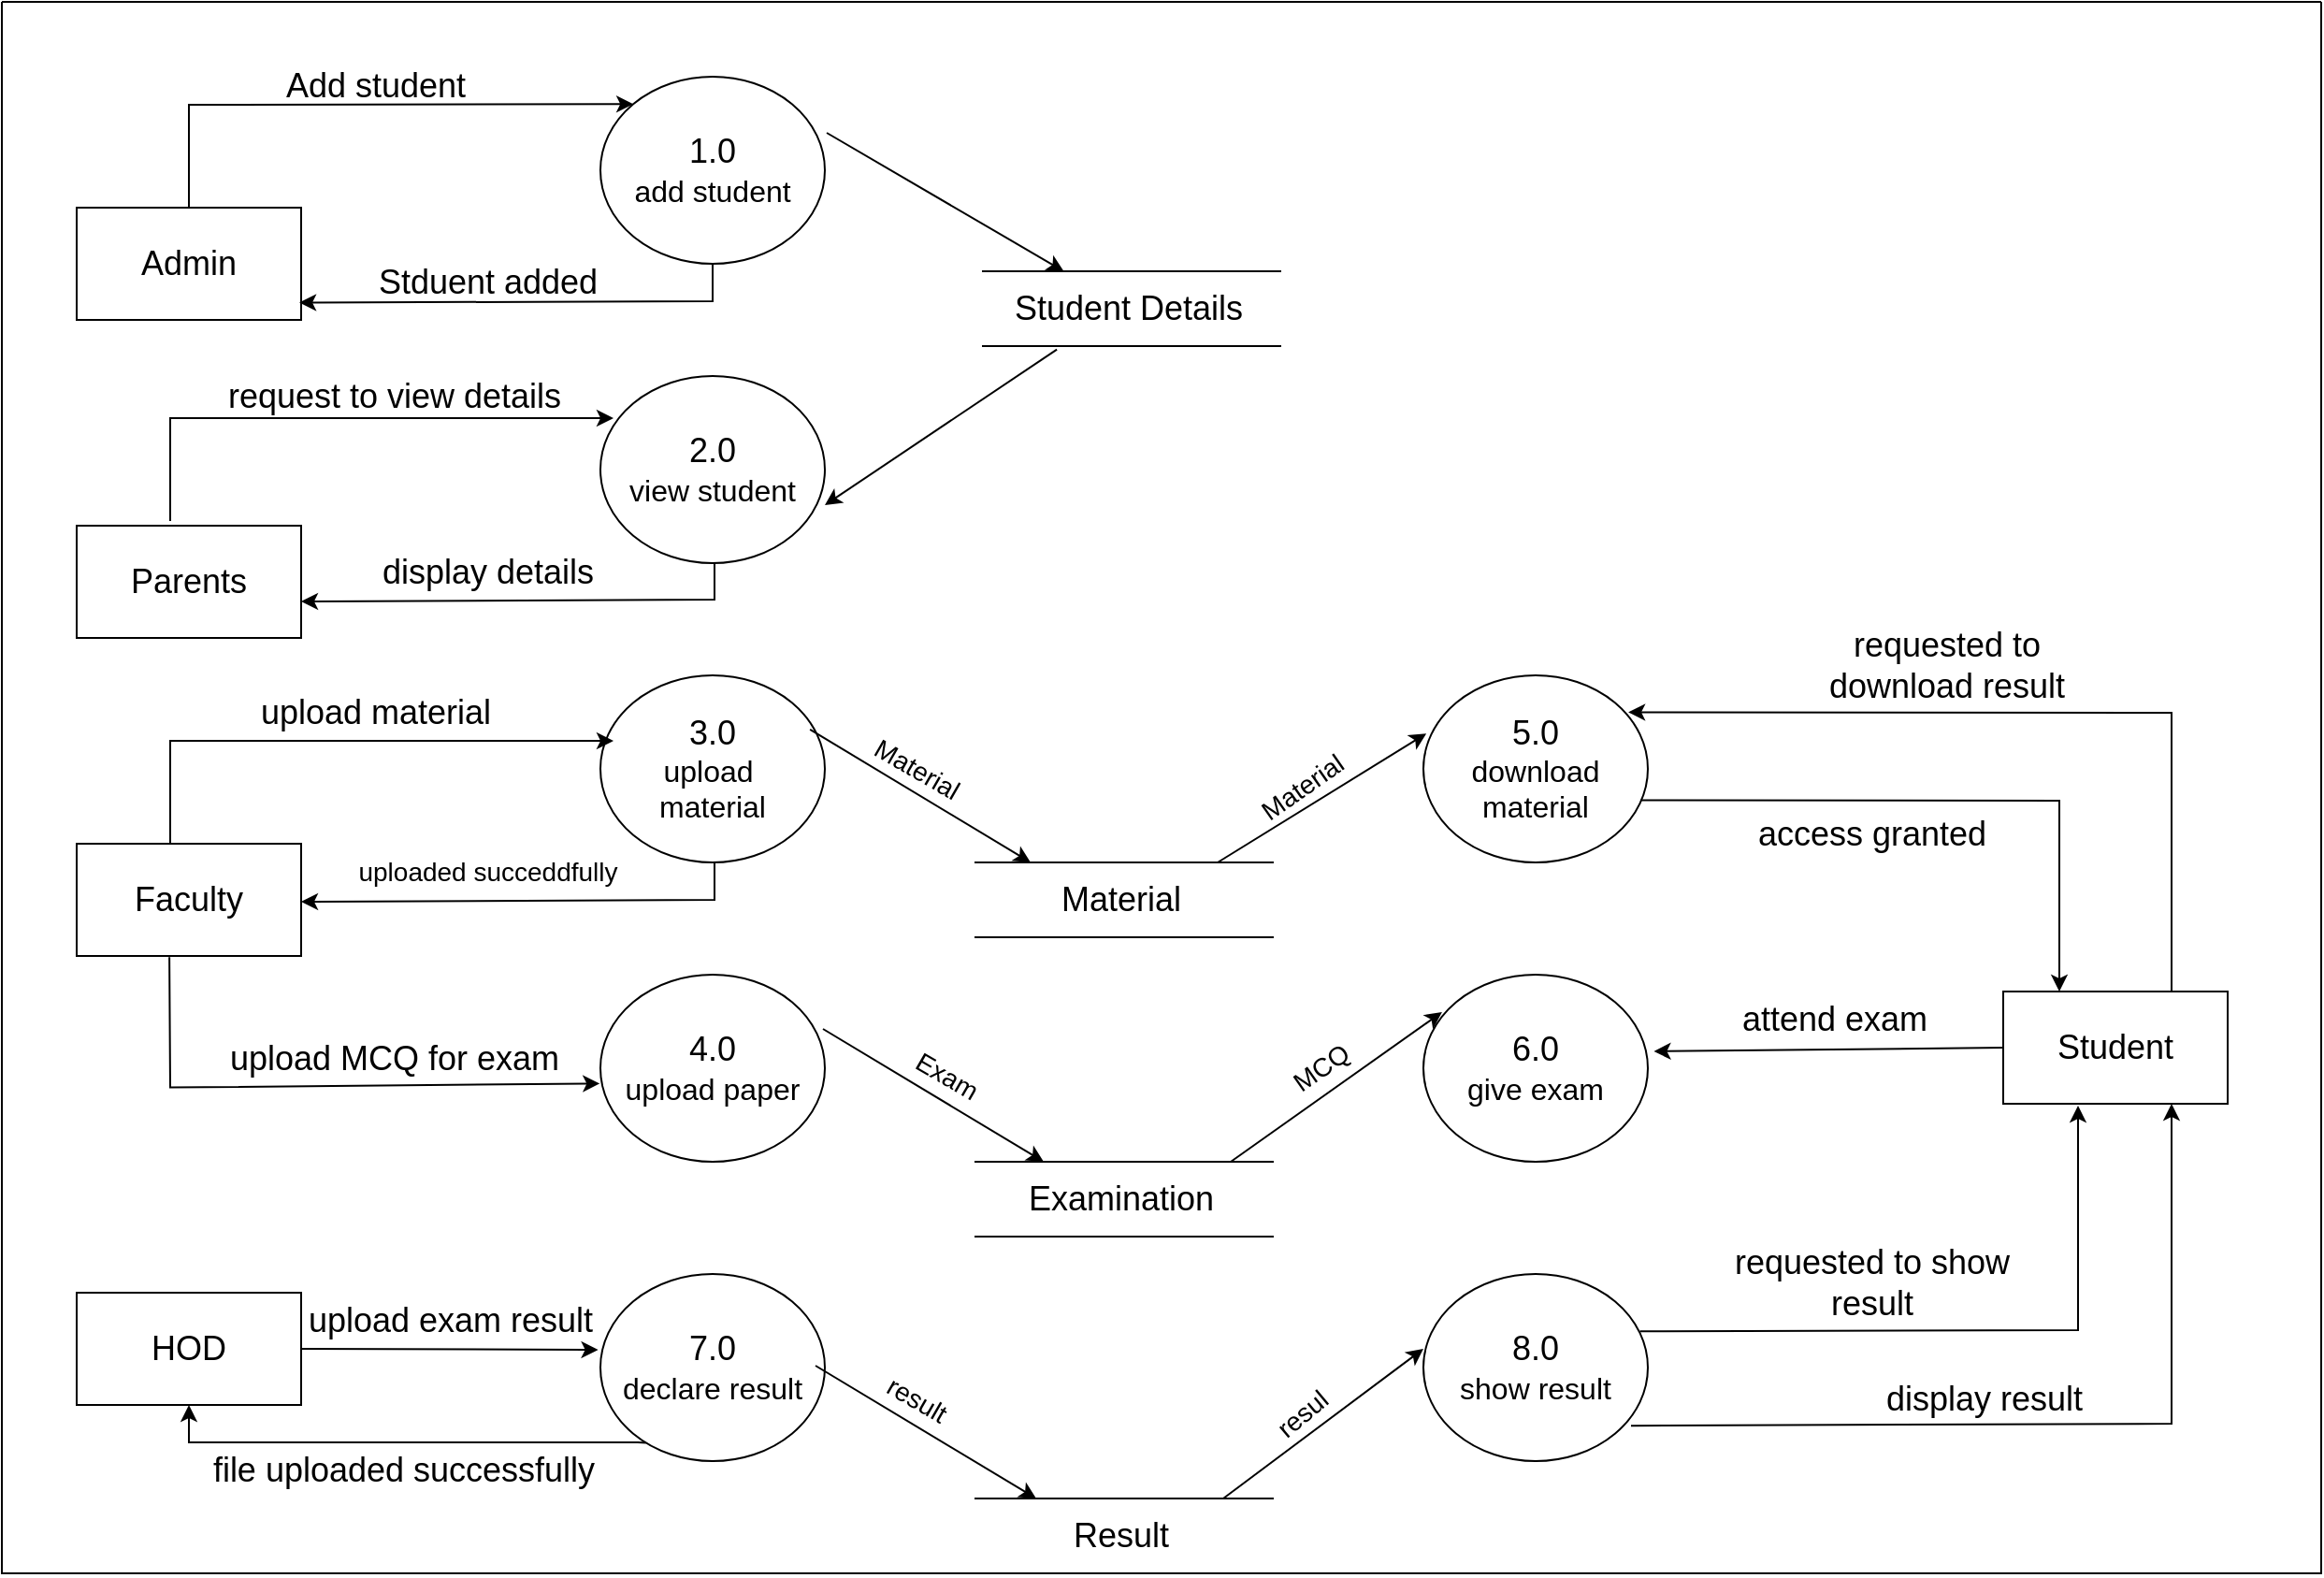 <mxfile version="24.7.16">
  <diagram name="Page-1" id="wJGykfC-aL0oim8aarX3">
    <mxGraphModel dx="3430" dy="1114" grid="1" gridSize="10" guides="1" tooltips="1" connect="1" arrows="1" fold="1" page="1" pageScale="1" pageWidth="850" pageHeight="1100" math="0" shadow="0">
      <root>
        <mxCell id="0" />
        <mxCell id="1" parent="0" />
        <mxCell id="D2elHLE1JnuMCZE4Ro4f-1" value="&lt;font style=&quot;font-size: 18px;&quot;&gt;4.0&lt;/font&gt;&lt;div&gt;&lt;font size=&quot;3&quot;&gt;upload paper&lt;/font&gt;&lt;/div&gt;" style="ellipse;whiteSpace=wrap;html=1;" vertex="1" parent="1">
          <mxGeometry x="200" y="520" width="120" height="100" as="geometry" />
        </mxCell>
        <mxCell id="D2elHLE1JnuMCZE4Ro4f-3" value="&lt;font style=&quot;font-size: 18px;&quot;&gt;3.0&lt;/font&gt;&lt;div&gt;&lt;font size=&quot;3&quot;&gt;upload&amp;nbsp;&lt;/font&gt;&lt;/div&gt;&lt;div&gt;&lt;font size=&quot;3&quot;&gt;material&lt;/font&gt;&lt;/div&gt;" style="ellipse;whiteSpace=wrap;html=1;" vertex="1" parent="1">
          <mxGeometry x="200" y="360" width="120" height="100" as="geometry" />
        </mxCell>
        <mxCell id="D2elHLE1JnuMCZE4Ro4f-4" value="&lt;font style=&quot;font-size: 18px;&quot;&gt;2.0&lt;/font&gt;&lt;div&gt;&lt;font size=&quot;3&quot;&gt;view student&lt;/font&gt;&lt;/div&gt;" style="ellipse;whiteSpace=wrap;html=1;" vertex="1" parent="1">
          <mxGeometry x="200" y="200" width="120" height="100" as="geometry" />
        </mxCell>
        <mxCell id="D2elHLE1JnuMCZE4Ro4f-5" value="&lt;font style=&quot;font-size: 18px;&quot;&gt;1.0&lt;/font&gt;&lt;div&gt;&lt;font size=&quot;3&quot;&gt;add student&lt;/font&gt;&lt;/div&gt;" style="ellipse;whiteSpace=wrap;html=1;" vertex="1" parent="1">
          <mxGeometry x="200" y="40" width="120" height="100" as="geometry" />
        </mxCell>
        <mxCell id="D2elHLE1JnuMCZE4Ro4f-6" value="&lt;font style=&quot;font-size: 18px;&quot;&gt;7.0&lt;/font&gt;&lt;div&gt;&lt;font size=&quot;3&quot;&gt;declare result&lt;/font&gt;&lt;/div&gt;" style="ellipse;whiteSpace=wrap;html=1;" vertex="1" parent="1">
          <mxGeometry x="200" y="680" width="120" height="100" as="geometry" />
        </mxCell>
        <mxCell id="D2elHLE1JnuMCZE4Ro4f-7" value="&lt;font style=&quot;font-size: 18px;&quot;&gt;8.0&lt;/font&gt;&lt;div&gt;&lt;font size=&quot;3&quot;&gt;show result&lt;/font&gt;&lt;/div&gt;" style="ellipse;whiteSpace=wrap;html=1;" vertex="1" parent="1">
          <mxGeometry x="640" y="680" width="120" height="100" as="geometry" />
        </mxCell>
        <mxCell id="D2elHLE1JnuMCZE4Ro4f-8" value="&lt;font style=&quot;font-size: 18px;&quot;&gt;6.0&lt;/font&gt;&lt;div&gt;&lt;font size=&quot;3&quot;&gt;give exam&lt;/font&gt;&lt;/div&gt;" style="ellipse;whiteSpace=wrap;html=1;" vertex="1" parent="1">
          <mxGeometry x="640" y="520" width="120" height="100" as="geometry" />
        </mxCell>
        <mxCell id="D2elHLE1JnuMCZE4Ro4f-9" value="&lt;font style=&quot;font-size: 18px;&quot;&gt;5.0&lt;/font&gt;&lt;div&gt;&lt;font size=&quot;3&quot;&gt;download&lt;/font&gt;&lt;/div&gt;&lt;div&gt;&lt;font size=&quot;3&quot;&gt;material&lt;/font&gt;&lt;/div&gt;" style="ellipse;whiteSpace=wrap;html=1;" vertex="1" parent="1">
          <mxGeometry x="640" y="360" width="120" height="100" as="geometry" />
        </mxCell>
        <mxCell id="D2elHLE1JnuMCZE4Ro4f-14" value="" style="group" vertex="1" connectable="0" parent="1">
          <mxGeometry x="400" y="800" width="160" height="40" as="geometry" />
        </mxCell>
        <mxCell id="D2elHLE1JnuMCZE4Ro4f-10" value="" style="endArrow=none;html=1;rounded=0;" edge="1" parent="D2elHLE1JnuMCZE4Ro4f-14">
          <mxGeometry width="50" height="50" relative="1" as="geometry">
            <mxPoint as="sourcePoint" />
            <mxPoint x="160" as="targetPoint" />
          </mxGeometry>
        </mxCell>
        <mxCell id="D2elHLE1JnuMCZE4Ro4f-11" value="" style="endArrow=none;html=1;rounded=0;" edge="1" parent="D2elHLE1JnuMCZE4Ro4f-14">
          <mxGeometry width="50" height="50" relative="1" as="geometry">
            <mxPoint y="40" as="sourcePoint" />
            <mxPoint x="160" y="40" as="targetPoint" />
          </mxGeometry>
        </mxCell>
        <mxCell id="D2elHLE1JnuMCZE4Ro4f-13" value="&lt;font style=&quot;font-size: 18px;&quot;&gt;Result&lt;/font&gt;" style="text;html=1;align=center;verticalAlign=middle;resizable=0;points=[];autosize=1;strokeColor=none;fillColor=none;" vertex="1" parent="D2elHLE1JnuMCZE4Ro4f-14">
          <mxGeometry x="43" width="70" height="40" as="geometry" />
        </mxCell>
        <mxCell id="D2elHLE1JnuMCZE4Ro4f-15" value="" style="group" vertex="1" connectable="0" parent="1">
          <mxGeometry x="400" y="460" width="160" height="40" as="geometry" />
        </mxCell>
        <mxCell id="D2elHLE1JnuMCZE4Ro4f-16" value="" style="endArrow=none;html=1;rounded=0;" edge="1" parent="D2elHLE1JnuMCZE4Ro4f-15">
          <mxGeometry width="50" height="50" relative="1" as="geometry">
            <mxPoint as="sourcePoint" />
            <mxPoint x="160" as="targetPoint" />
          </mxGeometry>
        </mxCell>
        <mxCell id="D2elHLE1JnuMCZE4Ro4f-17" value="" style="endArrow=none;html=1;rounded=0;" edge="1" parent="D2elHLE1JnuMCZE4Ro4f-15">
          <mxGeometry width="50" height="50" relative="1" as="geometry">
            <mxPoint y="40" as="sourcePoint" />
            <mxPoint x="160" y="40" as="targetPoint" />
          </mxGeometry>
        </mxCell>
        <mxCell id="D2elHLE1JnuMCZE4Ro4f-18" value="&lt;font style=&quot;font-size: 18px;&quot;&gt;Material&lt;/font&gt;" style="text;html=1;align=center;verticalAlign=middle;resizable=0;points=[];autosize=1;strokeColor=none;fillColor=none;" vertex="1" parent="D2elHLE1JnuMCZE4Ro4f-15">
          <mxGeometry x="33" width="90" height="40" as="geometry" />
        </mxCell>
        <mxCell id="D2elHLE1JnuMCZE4Ro4f-19" value="" style="group" vertex="1" connectable="0" parent="1">
          <mxGeometry x="400" y="620" width="160" height="40" as="geometry" />
        </mxCell>
        <mxCell id="D2elHLE1JnuMCZE4Ro4f-20" value="" style="endArrow=none;html=1;rounded=0;" edge="1" parent="D2elHLE1JnuMCZE4Ro4f-19">
          <mxGeometry width="50" height="50" relative="1" as="geometry">
            <mxPoint as="sourcePoint" />
            <mxPoint x="160" as="targetPoint" />
          </mxGeometry>
        </mxCell>
        <mxCell id="D2elHLE1JnuMCZE4Ro4f-21" value="" style="endArrow=none;html=1;rounded=0;" edge="1" parent="D2elHLE1JnuMCZE4Ro4f-19">
          <mxGeometry width="50" height="50" relative="1" as="geometry">
            <mxPoint y="40" as="sourcePoint" />
            <mxPoint x="160" y="40" as="targetPoint" />
          </mxGeometry>
        </mxCell>
        <mxCell id="D2elHLE1JnuMCZE4Ro4f-22" value="&lt;font style=&quot;font-size: 18px;&quot;&gt;Examination&lt;/font&gt;" style="text;html=1;align=center;verticalAlign=middle;resizable=0;points=[];autosize=1;strokeColor=none;fillColor=none;" vertex="1" parent="D2elHLE1JnuMCZE4Ro4f-19">
          <mxGeometry x="18" width="120" height="40" as="geometry" />
        </mxCell>
        <mxCell id="D2elHLE1JnuMCZE4Ro4f-30" value="" style="group" vertex="1" connectable="0" parent="1">
          <mxGeometry x="404" y="144" width="160" height="40" as="geometry" />
        </mxCell>
        <mxCell id="D2elHLE1JnuMCZE4Ro4f-31" value="" style="endArrow=none;html=1;rounded=0;" edge="1" parent="D2elHLE1JnuMCZE4Ro4f-30">
          <mxGeometry width="50" height="50" relative="1" as="geometry">
            <mxPoint as="sourcePoint" />
            <mxPoint x="160" as="targetPoint" />
          </mxGeometry>
        </mxCell>
        <mxCell id="D2elHLE1JnuMCZE4Ro4f-32" value="" style="endArrow=none;html=1;rounded=0;" edge="1" parent="D2elHLE1JnuMCZE4Ro4f-30">
          <mxGeometry width="50" height="50" relative="1" as="geometry">
            <mxPoint y="40" as="sourcePoint" />
            <mxPoint x="160" y="40" as="targetPoint" />
          </mxGeometry>
        </mxCell>
        <mxCell id="D2elHLE1JnuMCZE4Ro4f-33" value="&lt;font style=&quot;font-size: 18px;&quot;&gt;Student Details&lt;/font&gt;" style="text;html=1;align=center;verticalAlign=middle;resizable=0;points=[];autosize=1;strokeColor=none;fillColor=none;" vertex="1" parent="D2elHLE1JnuMCZE4Ro4f-30">
          <mxGeometry x="3" width="150" height="40" as="geometry" />
        </mxCell>
        <mxCell id="D2elHLE1JnuMCZE4Ro4f-34" value="" style="endArrow=classic;html=1;rounded=0;exitX=0.977;exitY=0.362;exitDx=0;exitDy=0;exitPerimeter=0;" edge="1" parent="1" target="D2elHLE1JnuMCZE4Ro4f-33">
          <mxGeometry width="50" height="50" relative="1" as="geometry">
            <mxPoint x="321" y="70" as="sourcePoint" />
            <mxPoint x="474" y="234" as="targetPoint" />
          </mxGeometry>
        </mxCell>
        <mxCell id="D2elHLE1JnuMCZE4Ro4f-35" value="" style="endArrow=classic;html=1;rounded=0;entryX=0.964;entryY=0.747;entryDx=0;entryDy=0;entryPerimeter=0;exitX=0.247;exitY=1.045;exitDx=0;exitDy=0;exitPerimeter=0;" edge="1" parent="1" source="D2elHLE1JnuMCZE4Ro4f-33">
          <mxGeometry width="50" height="50" relative="1" as="geometry">
            <mxPoint x="424" y="284" as="sourcePoint" />
            <mxPoint x="320" y="269" as="targetPoint" />
          </mxGeometry>
        </mxCell>
        <mxCell id="D2elHLE1JnuMCZE4Ro4f-36" value="" style="endArrow=classic;html=1;rounded=0;exitX=0.934;exitY=0.289;exitDx=0;exitDy=0;exitPerimeter=0;" edge="1" parent="1" source="D2elHLE1JnuMCZE4Ro4f-3">
          <mxGeometry width="50" height="50" relative="1" as="geometry">
            <mxPoint x="420" y="550" as="sourcePoint" />
            <mxPoint x="430" y="460" as="targetPoint" />
          </mxGeometry>
        </mxCell>
        <mxCell id="D2elHLE1JnuMCZE4Ro4f-37" value="" style="endArrow=classic;html=1;rounded=0;entryX=0.013;entryY=0.311;entryDx=0;entryDy=0;entryPerimeter=0;" edge="1" parent="1" target="D2elHLE1JnuMCZE4Ro4f-9">
          <mxGeometry width="50" height="50" relative="1" as="geometry">
            <mxPoint x="530" y="460" as="sourcePoint" />
            <mxPoint x="470" y="500" as="targetPoint" />
          </mxGeometry>
        </mxCell>
        <mxCell id="D2elHLE1JnuMCZE4Ro4f-38" value="" style="endArrow=classic;html=1;rounded=0;exitX=0.934;exitY=0.289;exitDx=0;exitDy=0;exitPerimeter=0;" edge="1" parent="1">
          <mxGeometry width="50" height="50" relative="1" as="geometry">
            <mxPoint x="319" y="549" as="sourcePoint" />
            <mxPoint x="437" y="620" as="targetPoint" />
          </mxGeometry>
        </mxCell>
        <mxCell id="D2elHLE1JnuMCZE4Ro4f-39" value="" style="endArrow=classic;html=1;rounded=0;entryX=0.083;entryY=0.2;entryDx=0;entryDy=0;entryPerimeter=0;" edge="1" parent="1" target="D2elHLE1JnuMCZE4Ro4f-8">
          <mxGeometry width="50" height="50" relative="1" as="geometry">
            <mxPoint x="537" y="620" as="sourcePoint" />
            <mxPoint x="649" y="551" as="targetPoint" />
          </mxGeometry>
        </mxCell>
        <mxCell id="D2elHLE1JnuMCZE4Ro4f-40" value="" style="endArrow=classic;html=1;rounded=0;exitX=0.934;exitY=0.289;exitDx=0;exitDy=0;exitPerimeter=0;" edge="1" parent="1">
          <mxGeometry width="50" height="50" relative="1" as="geometry">
            <mxPoint x="315" y="729" as="sourcePoint" />
            <mxPoint x="433" y="800" as="targetPoint" />
          </mxGeometry>
        </mxCell>
        <mxCell id="D2elHLE1JnuMCZE4Ro4f-41" value="" style="endArrow=classic;html=1;rounded=0;entryX=0;entryY=0.4;entryDx=0;entryDy=0;entryPerimeter=0;" edge="1" parent="1" target="D2elHLE1JnuMCZE4Ro4f-7">
          <mxGeometry width="50" height="50" relative="1" as="geometry">
            <mxPoint x="533" y="800" as="sourcePoint" />
            <mxPoint x="645" y="731" as="targetPoint" />
          </mxGeometry>
        </mxCell>
        <mxCell id="D2elHLE1JnuMCZE4Ro4f-42" value="&lt;font style=&quot;font-size: 14px;&quot;&gt;Material&lt;/font&gt;" style="text;html=1;align=center;verticalAlign=middle;resizable=0;points=[];autosize=1;strokeColor=none;fillColor=none;rotation=30;" vertex="1" parent="1">
          <mxGeometry x="334" y="395" width="70" height="30" as="geometry" />
        </mxCell>
        <mxCell id="D2elHLE1JnuMCZE4Ro4f-43" value="&lt;font style=&quot;font-size: 14px;&quot;&gt;Material&lt;/font&gt;" style="text;html=1;align=center;verticalAlign=middle;resizable=0;points=[];autosize=1;strokeColor=none;fillColor=none;rotation=-35;" vertex="1" parent="1">
          <mxGeometry x="540" y="405" width="70" height="30" as="geometry" />
        </mxCell>
        <mxCell id="D2elHLE1JnuMCZE4Ro4f-45" value="&lt;font style=&quot;font-size: 14px;&quot;&gt;result&lt;/font&gt;" style="text;html=1;align=center;verticalAlign=middle;resizable=0;points=[];autosize=1;strokeColor=none;fillColor=none;rotation=30;" vertex="1" parent="1">
          <mxGeometry x="339" y="732" width="60" height="30" as="geometry" />
        </mxCell>
        <mxCell id="D2elHLE1JnuMCZE4Ro4f-46" value="&lt;font style=&quot;font-size: 14px;&quot;&gt;Exam&lt;/font&gt;" style="text;html=1;align=center;verticalAlign=middle;resizable=0;points=[];autosize=1;strokeColor=none;fillColor=none;rotation=30;" vertex="1" parent="1">
          <mxGeometry x="355" y="559" width="60" height="30" as="geometry" />
        </mxCell>
        <mxCell id="D2elHLE1JnuMCZE4Ro4f-47" value="&lt;font style=&quot;font-size: 14px;&quot;&gt;resul&lt;/font&gt;" style="text;html=1;align=center;verticalAlign=middle;resizable=0;points=[];autosize=1;strokeColor=none;fillColor=none;rotation=-40;" vertex="1" parent="1">
          <mxGeometry x="550" y="740" width="50" height="30" as="geometry" />
        </mxCell>
        <mxCell id="D2elHLE1JnuMCZE4Ro4f-48" value="&lt;font style=&quot;font-size: 14px;&quot;&gt;MCQ&lt;/font&gt;" style="text;html=1;align=center;verticalAlign=middle;resizable=0;points=[];autosize=1;strokeColor=none;fillColor=none;rotation=-35;" vertex="1" parent="1">
          <mxGeometry x="555" y="555" width="60" height="30" as="geometry" />
        </mxCell>
        <mxCell id="D2elHLE1JnuMCZE4Ro4f-49" value="&lt;font style=&quot;font-size: 18px;&quot;&gt;Admin&lt;/font&gt;" style="rounded=0;whiteSpace=wrap;html=1;" vertex="1" parent="1">
          <mxGeometry x="-80" y="110" width="120" height="60" as="geometry" />
        </mxCell>
        <mxCell id="D2elHLE1JnuMCZE4Ro4f-50" value="&lt;font style=&quot;font-size: 18px;&quot;&gt;HOD&lt;/font&gt;" style="rounded=0;whiteSpace=wrap;html=1;" vertex="1" parent="1">
          <mxGeometry x="-80" y="690" width="120" height="60" as="geometry" />
        </mxCell>
        <mxCell id="D2elHLE1JnuMCZE4Ro4f-51" value="&lt;font style=&quot;font-size: 18px;&quot;&gt;Faculty&lt;/font&gt;" style="rounded=0;whiteSpace=wrap;html=1;" vertex="1" parent="1">
          <mxGeometry x="-80" y="450" width="120" height="60" as="geometry" />
        </mxCell>
        <mxCell id="D2elHLE1JnuMCZE4Ro4f-52" value="&lt;font style=&quot;font-size: 18px;&quot;&gt;Parents&lt;/font&gt;" style="rounded=0;whiteSpace=wrap;html=1;" vertex="1" parent="1">
          <mxGeometry x="-80" y="280" width="120" height="60" as="geometry" />
        </mxCell>
        <mxCell id="D2elHLE1JnuMCZE4Ro4f-53" value="" style="endArrow=classic;html=1;rounded=0;entryX=0;entryY=0;entryDx=0;entryDy=0;exitX=0.5;exitY=0;exitDx=0;exitDy=0;" edge="1" parent="1" source="D2elHLE1JnuMCZE4Ro4f-49" target="D2elHLE1JnuMCZE4Ro4f-5">
          <mxGeometry width="50" height="50" relative="1" as="geometry">
            <mxPoint x="350" y="250" as="sourcePoint" />
            <mxPoint x="400" y="200" as="targetPoint" />
            <Array as="points">
              <mxPoint x="-20" y="55" />
            </Array>
          </mxGeometry>
        </mxCell>
        <mxCell id="D2elHLE1JnuMCZE4Ro4f-54" value="" style="endArrow=classic;html=1;rounded=0;entryX=0.992;entryY=0.846;entryDx=0;entryDy=0;exitX=0.5;exitY=1;exitDx=0;exitDy=0;entryPerimeter=0;" edge="1" parent="1" source="D2elHLE1JnuMCZE4Ro4f-5" target="D2elHLE1JnuMCZE4Ro4f-49">
          <mxGeometry width="50" height="50" relative="1" as="geometry">
            <mxPoint x="350" y="250" as="sourcePoint" />
            <mxPoint x="400" y="200" as="targetPoint" />
            <Array as="points">
              <mxPoint x="260" y="160" />
            </Array>
          </mxGeometry>
        </mxCell>
        <mxCell id="D2elHLE1JnuMCZE4Ro4f-57" value="" style="endArrow=classic;html=1;rounded=0;entryX=0;entryY=0;entryDx=0;entryDy=0;exitX=0.5;exitY=0;exitDx=0;exitDy=0;" edge="1" parent="1">
          <mxGeometry width="50" height="50" relative="1" as="geometry">
            <mxPoint x="-30" y="277.5" as="sourcePoint" />
            <mxPoint x="207" y="222.5" as="targetPoint" />
            <Array as="points">
              <mxPoint x="-30" y="222.5" />
            </Array>
          </mxGeometry>
        </mxCell>
        <mxCell id="D2elHLE1JnuMCZE4Ro4f-58" value="" style="endArrow=classic;html=1;rounded=0;entryX=0.992;entryY=0.846;entryDx=0;entryDy=0;exitX=0.5;exitY=1;exitDx=0;exitDy=0;entryPerimeter=0;" edge="1" parent="1">
          <mxGeometry width="50" height="50" relative="1" as="geometry">
            <mxPoint x="261" y="299.5" as="sourcePoint" />
            <mxPoint x="40" y="320.5" as="targetPoint" />
            <Array as="points">
              <mxPoint x="261" y="319.5" />
            </Array>
          </mxGeometry>
        </mxCell>
        <mxCell id="D2elHLE1JnuMCZE4Ro4f-59" value="" style="endArrow=classic;html=1;rounded=0;entryX=0;entryY=0;entryDx=0;entryDy=0;exitX=0.5;exitY=0;exitDx=0;exitDy=0;" edge="1" parent="1">
          <mxGeometry width="50" height="50" relative="1" as="geometry">
            <mxPoint x="-30" y="450" as="sourcePoint" />
            <mxPoint x="207" y="395" as="targetPoint" />
            <Array as="points">
              <mxPoint x="-30" y="395" />
            </Array>
          </mxGeometry>
        </mxCell>
        <mxCell id="D2elHLE1JnuMCZE4Ro4f-60" value="" style="endArrow=classic;html=1;rounded=0;entryX=0.992;entryY=0.846;entryDx=0;entryDy=0;exitX=0.5;exitY=1;exitDx=0;exitDy=0;entryPerimeter=0;" edge="1" parent="1">
          <mxGeometry width="50" height="50" relative="1" as="geometry">
            <mxPoint x="261" y="460" as="sourcePoint" />
            <mxPoint x="40" y="481" as="targetPoint" />
            <Array as="points">
              <mxPoint x="261" y="480" />
            </Array>
          </mxGeometry>
        </mxCell>
        <mxCell id="D2elHLE1JnuMCZE4Ro4f-61" value="" style="endArrow=classic;html=1;rounded=0;entryX=-0.003;entryY=0.582;entryDx=0;entryDy=0;exitX=0.413;exitY=1.011;exitDx=0;exitDy=0;exitPerimeter=0;entryPerimeter=0;" edge="1" parent="1" source="D2elHLE1JnuMCZE4Ro4f-51" target="D2elHLE1JnuMCZE4Ro4f-1">
          <mxGeometry width="50" height="50" relative="1" as="geometry">
            <mxPoint x="-32.6" y="510.0" as="sourcePoint" />
            <mxPoint x="200" y="559.3" as="targetPoint" />
            <Array as="points">
              <mxPoint x="-30" y="580.3" />
            </Array>
          </mxGeometry>
        </mxCell>
        <mxCell id="D2elHLE1JnuMCZE4Ro4f-63" value="" style="endArrow=classic;html=1;rounded=0;entryX=0.5;entryY=1;entryDx=0;entryDy=0;exitX=0.203;exitY=0.903;exitDx=0;exitDy=0;exitPerimeter=0;" edge="1" parent="1" source="D2elHLE1JnuMCZE4Ro4f-6" target="D2elHLE1JnuMCZE4Ro4f-50">
          <mxGeometry width="50" height="50" relative="1" as="geometry">
            <mxPoint x="220" y="790" as="sourcePoint" />
            <mxPoint x="-21" y="791" as="targetPoint" />
            <Array as="points">
              <mxPoint x="220" y="770" />
              <mxPoint x="-20" y="770" />
            </Array>
          </mxGeometry>
        </mxCell>
        <mxCell id="D2elHLE1JnuMCZE4Ro4f-64" value="" style="endArrow=classic;html=1;rounded=0;exitX=1;exitY=0.5;exitDx=0;exitDy=0;entryX=-0.01;entryY=0.405;entryDx=0;entryDy=0;entryPerimeter=0;" edge="1" parent="1" source="D2elHLE1JnuMCZE4Ro4f-50" target="D2elHLE1JnuMCZE4Ro4f-6">
          <mxGeometry width="50" height="50" relative="1" as="geometry">
            <mxPoint x="130" y="730" as="sourcePoint" />
            <mxPoint x="180" y="680" as="targetPoint" />
          </mxGeometry>
        </mxCell>
        <mxCell id="D2elHLE1JnuMCZE4Ro4f-65" value="&lt;font style=&quot;font-size: 18px;&quot;&gt;Student&lt;/font&gt;" style="rounded=0;whiteSpace=wrap;html=1;" vertex="1" parent="1">
          <mxGeometry x="950" y="529" width="120" height="60" as="geometry" />
        </mxCell>
        <mxCell id="D2elHLE1JnuMCZE4Ro4f-66" value="" style="endArrow=classic;html=1;rounded=0;entryX=1.027;entryY=0.41;entryDx=0;entryDy=0;entryPerimeter=0;exitX=0;exitY=0.5;exitDx=0;exitDy=0;" edge="1" parent="1" source="D2elHLE1JnuMCZE4Ro4f-65" target="D2elHLE1JnuMCZE4Ro4f-8">
          <mxGeometry width="50" height="50" relative="1" as="geometry">
            <mxPoint x="730" y="660" as="sourcePoint" />
            <mxPoint x="780" y="610" as="targetPoint" />
          </mxGeometry>
        </mxCell>
        <mxCell id="D2elHLE1JnuMCZE4Ro4f-67" value="" style="endArrow=classic;html=1;rounded=0;exitX=0.925;exitY=0.811;exitDx=0;exitDy=0;exitPerimeter=0;entryX=0.75;entryY=1;entryDx=0;entryDy=0;" edge="1" parent="1" source="D2elHLE1JnuMCZE4Ro4f-7" target="D2elHLE1JnuMCZE4Ro4f-65">
          <mxGeometry width="50" height="50" relative="1" as="geometry">
            <mxPoint x="730" y="660" as="sourcePoint" />
            <mxPoint x="1020" y="590" as="targetPoint" />
            <Array as="points">
              <mxPoint x="1040" y="760" />
            </Array>
          </mxGeometry>
        </mxCell>
        <mxCell id="D2elHLE1JnuMCZE4Ro4f-68" value="" style="endArrow=classic;html=1;rounded=0;entryX=0.913;entryY=0.197;entryDx=0;entryDy=0;exitX=0.75;exitY=0;exitDx=0;exitDy=0;entryPerimeter=0;" edge="1" parent="1" source="D2elHLE1JnuMCZE4Ro4f-65" target="D2elHLE1JnuMCZE4Ro4f-9">
          <mxGeometry width="50" height="50" relative="1" as="geometry">
            <mxPoint x="950" y="670" as="sourcePoint" />
            <mxPoint x="1000" y="620" as="targetPoint" />
            <Array as="points">
              <mxPoint x="1040" y="380" />
            </Array>
          </mxGeometry>
        </mxCell>
        <mxCell id="D2elHLE1JnuMCZE4Ro4f-69" value="" style="endArrow=classic;html=1;rounded=0;exitX=0.968;exitY=0.668;exitDx=0;exitDy=0;exitPerimeter=0;entryX=0.25;entryY=0;entryDx=0;entryDy=0;" edge="1" parent="1" source="D2elHLE1JnuMCZE4Ro4f-9" target="D2elHLE1JnuMCZE4Ro4f-65">
          <mxGeometry width="50" height="50" relative="1" as="geometry">
            <mxPoint x="850" y="620" as="sourcePoint" />
            <mxPoint x="900" y="570" as="targetPoint" />
            <Array as="points">
              <mxPoint x="980" y="427" />
            </Array>
          </mxGeometry>
        </mxCell>
        <mxCell id="D2elHLE1JnuMCZE4Ro4f-70" value="" style="endArrow=classic;html=1;rounded=0;exitX=0.965;exitY=0.306;exitDx=0;exitDy=0;exitPerimeter=0;" edge="1" parent="1" source="D2elHLE1JnuMCZE4Ro4f-7">
          <mxGeometry width="50" height="50" relative="1" as="geometry">
            <mxPoint x="980" y="650" as="sourcePoint" />
            <mxPoint x="990" y="590" as="targetPoint" />
            <Array as="points">
              <mxPoint x="990" y="710" />
            </Array>
          </mxGeometry>
        </mxCell>
        <mxCell id="D2elHLE1JnuMCZE4Ro4f-71" value="&lt;font style=&quot;font-size: 18px;&quot;&gt;Add student&lt;/font&gt;" style="text;html=1;align=center;verticalAlign=middle;whiteSpace=wrap;rounded=0;" vertex="1" parent="1">
          <mxGeometry x="-10" y="30" width="180" height="30" as="geometry" />
        </mxCell>
        <mxCell id="D2elHLE1JnuMCZE4Ro4f-72" value="&lt;font style=&quot;font-size: 18px;&quot;&gt;Stduent added&lt;/font&gt;" style="text;html=1;align=center;verticalAlign=middle;whiteSpace=wrap;rounded=0;" vertex="1" parent="1">
          <mxGeometry x="50" y="135" width="180" height="30" as="geometry" />
        </mxCell>
        <mxCell id="D2elHLE1JnuMCZE4Ro4f-73" value="&lt;font style=&quot;font-size: 18px;&quot;&gt;request to view details&lt;/font&gt;" style="text;html=1;align=center;verticalAlign=middle;whiteSpace=wrap;rounded=0;" vertex="1" parent="1">
          <mxGeometry x="-10" y="196" width="200" height="30" as="geometry" />
        </mxCell>
        <mxCell id="D2elHLE1JnuMCZE4Ro4f-74" value="&lt;font style=&quot;font-size: 18px;&quot;&gt;display details&lt;/font&gt;" style="text;html=1;align=center;verticalAlign=middle;whiteSpace=wrap;rounded=0;" vertex="1" parent="1">
          <mxGeometry x="40" y="290" width="200" height="30" as="geometry" />
        </mxCell>
        <mxCell id="D2elHLE1JnuMCZE4Ro4f-75" value="&lt;font style=&quot;font-size: 18px;&quot;&gt;upload material&lt;/font&gt;&lt;span style=&quot;color: rgba(0, 0, 0, 0); font-family: monospace; font-size: 0px; text-align: start; text-wrap: nowrap;&quot;&gt;%3CmxGraphModel%3E%3Croot%3E%3CmxCell%20id%3D%220%22%2F%3E%3CmxCell%20id%3D%221%22%20parent%3D%220%22%2F%3E%3CmxCell%20id%3D%222%22%20value%3D%22%26lt%3Bfont%20style%3D%26quot%3Bfont-size%3A%2018px%3B%26quot%3B%26gt%3Bdisplay%20details%26lt%3B%2Ffont%26gt%3B%22%20style%3D%22text%3Bhtml%3D1%3Balign%3Dcenter%3BverticalAlign%3Dmiddle%3BwhiteSpace%3Dwrap%3Brounded%3D0%3B%22%20vertex%3D%221%22%20parent%3D%221%22%3E%3CmxGeometry%20x%3D%2240%22%20y%3D%22290%22%20width%3D%22200%22%20height%3D%2230%22%20as%3D%22geometry%22%2F%3E%3C%2FmxCell%3E%3C%2Froot%3E%3C%2FmxGraphModel%3E&lt;/span&gt;" style="text;html=1;align=center;verticalAlign=middle;whiteSpace=wrap;rounded=0;" vertex="1" parent="1">
          <mxGeometry x="-20" y="365" width="200" height="30" as="geometry" />
        </mxCell>
        <mxCell id="D2elHLE1JnuMCZE4Ro4f-76" value="&lt;font style=&quot;font-size: 14px;&quot;&gt;uploaded succeddfully&lt;/font&gt;" style="text;html=1;align=center;verticalAlign=middle;whiteSpace=wrap;rounded=0;" vertex="1" parent="1">
          <mxGeometry x="40" y="450" width="200" height="30" as="geometry" />
        </mxCell>
        <mxCell id="D2elHLE1JnuMCZE4Ro4f-77" value="&lt;font style=&quot;font-size: 18px;&quot;&gt;upload MCQ for exam&lt;/font&gt;&lt;span style=&quot;color: rgba(0, 0, 0, 0); font-family: monospace; font-size: 0px; text-align: start; text-wrap: nowrap;&quot;&gt;%3CmxGraphModel%3E%3Croot%3E%3CmxCell%20id%3D%220%22%2F%3E%3CmxCell%20id%3D%221%22%20parent%3D%220%22%2F%3E%3CmxCell%20id%3D%222%22%20value%3D%22%26lt%3Bfont%20style%3D%26quot%3Bfont-size%3A%2018px%3B%26quot%3B%26gt%3Bdisplay%20details%26lt%3B%2Ffont%26gt%3B%22%20style%3D%22text%3Bhtml%3D1%3Balign%3Dcenter%3BverticalAlign%3Dmiddle%3BwhiteSpace%3Dwrap%3Brounded%3D0%3B%22%20vertex%3D%221%22%20parent%3D%221%22%3E%3CmxGeometry%20x%3D%2240%22%20y%3D%22290%22%20width%3D%22200%22%20height%3D%2230%22%20as%3D%22geometry%22%2F%3E%3C%2FmxCell%3E%3C%2Froot%3E%3C%2FmxGraphModel%3E&lt;/span&gt;" style="text;html=1;align=center;verticalAlign=middle;whiteSpace=wrap;rounded=0;" vertex="1" parent="1">
          <mxGeometry x="-10" y="550" width="200" height="30" as="geometry" />
        </mxCell>
        <mxCell id="D2elHLE1JnuMCZE4Ro4f-78" value="&lt;font style=&quot;font-size: 18px;&quot;&gt;upload exam result&lt;/font&gt;&lt;span style=&quot;color: rgba(0, 0, 0, 0); font-family: monospace; text-align: start; text-wrap: nowrap; font-size: 0px;&quot;&gt;%3CmxGraphModel%3E%3Croot%3E%3CmxCell%20id%3D%220%22%2F%3E%3CmxCell%20id%3D%221%22%20parent%3D%220%22%2F%3E%3CmxCell%20id%3D%222%22%20value%3D%22%26lt%3Bfont%20style%3D%26quot%3Bfont-size%3A%2018px%3B%26quot%3B%26gt%3Bdisplay%20details%26lt%3B%2Ffont%26gt%3B%22%20style%3D%22text%3Bhtml%3D1%3Balign%3Dcenter%3BverticalAlign%3Dmiddle%3BwhiteSpace%3Dwrap%3Brounded%3D0%3B%22%20vertex%3D%221%22%20parent%3D%221%22%3E%3CmxGeometry%20x%3D%2240%22%20y%3D%22290%22%20width%3D%22200%22%20height%3D%2230%22%20as%3D%22geometry%22%2F%3E%3C%2FmxCell%3E%3C%2Froot%3E%3C%2FmxGraphModel%3E&lt;/span&gt;" style="text;html=1;align=center;verticalAlign=middle;whiteSpace=wrap;rounded=0;" vertex="1" parent="1">
          <mxGeometry x="30" y="690" width="180" height="30" as="geometry" />
        </mxCell>
        <mxCell id="D2elHLE1JnuMCZE4Ro4f-79" value="&lt;span style=&quot;font-size: 18px;&quot;&gt;file uploaded successfully&lt;/span&gt;" style="text;html=1;align=center;verticalAlign=middle;whiteSpace=wrap;rounded=0;" vertex="1" parent="1">
          <mxGeometry x="-10" y="770" width="210" height="30" as="geometry" />
        </mxCell>
        <mxCell id="D2elHLE1JnuMCZE4Ro4f-80" value="&lt;span style=&quot;font-size: 18px;&quot;&gt;display result&lt;/span&gt;" style="text;html=1;align=center;verticalAlign=middle;whiteSpace=wrap;rounded=0;" vertex="1" parent="1">
          <mxGeometry x="850" y="732" width="180" height="30" as="geometry" />
        </mxCell>
        <mxCell id="D2elHLE1JnuMCZE4Ro4f-81" value="&lt;span style=&quot;font-size: 18px;&quot;&gt;requested to show result&lt;/span&gt;" style="text;html=1;align=center;verticalAlign=middle;whiteSpace=wrap;rounded=0;" vertex="1" parent="1">
          <mxGeometry x="790" y="670" width="180" height="30" as="geometry" />
        </mxCell>
        <mxCell id="D2elHLE1JnuMCZE4Ro4f-82" value="&lt;span style=&quot;font-size: 18px;&quot;&gt;attend exam&lt;/span&gt;&lt;span style=&quot;color: rgba(0, 0, 0, 0); font-family: monospace; font-size: 0px; text-align: start; text-wrap: nowrap;&quot;&gt;%3CmxGraphModel%3E%3Croot%3E%3CmxCell%20id%3D%220%22%2F%3E%3CmxCell%20id%3D%221%22%20parent%3D%220%22%2F%3E%3CmxCell%20id%3D%222%22%20value%3D%22%26lt%3Bspan%20style%3D%26quot%3Bfont-size%3A%2018px%3B%26quot%3B%26gt%3Bdisplay%20result%26lt%3B%2Fspan%26gt%3B%22%20style%3D%22text%3Bhtml%3D1%3Balign%3Dcenter%3BverticalAlign%3Dmiddle%3BwhiteSpace%3Dwrap%3Brounded%3D0%3B%22%20vertex%3D%221%22%20parent%3D%221%22%3E%3CmxGeometry%20x%3D%22850%22%20y%3D%22732%22%20width%3D%22180%22%20height%3D%2230%22%20as%3D%22geometry%22%2F%3E%3C%2FmxCell%3E%3C%2Froot%3E%3C%2FmxGraphModel%3E&lt;/span&gt;" style="text;html=1;align=center;verticalAlign=middle;whiteSpace=wrap;rounded=0;" vertex="1" parent="1">
          <mxGeometry x="770" y="529" width="180" height="30" as="geometry" />
        </mxCell>
        <mxCell id="D2elHLE1JnuMCZE4Ro4f-83" value="&lt;span style=&quot;font-size: 18px;&quot;&gt;access granted&lt;/span&gt;" style="text;html=1;align=center;verticalAlign=middle;whiteSpace=wrap;rounded=0;" vertex="1" parent="1">
          <mxGeometry x="790" y="430" width="180" height="30" as="geometry" />
        </mxCell>
        <mxCell id="D2elHLE1JnuMCZE4Ro4f-84" value="&lt;span style=&quot;font-size: 18px;&quot;&gt;requested to download result&lt;/span&gt;" style="text;html=1;align=center;verticalAlign=middle;whiteSpace=wrap;rounded=0;" vertex="1" parent="1">
          <mxGeometry x="830" y="340" width="180" height="30" as="geometry" />
        </mxCell>
        <mxCell id="D2elHLE1JnuMCZE4Ro4f-85" value="" style="swimlane;startSize=0;" vertex="1" parent="1">
          <mxGeometry x="-120" width="1240" height="840" as="geometry" />
        </mxCell>
      </root>
    </mxGraphModel>
  </diagram>
</mxfile>
